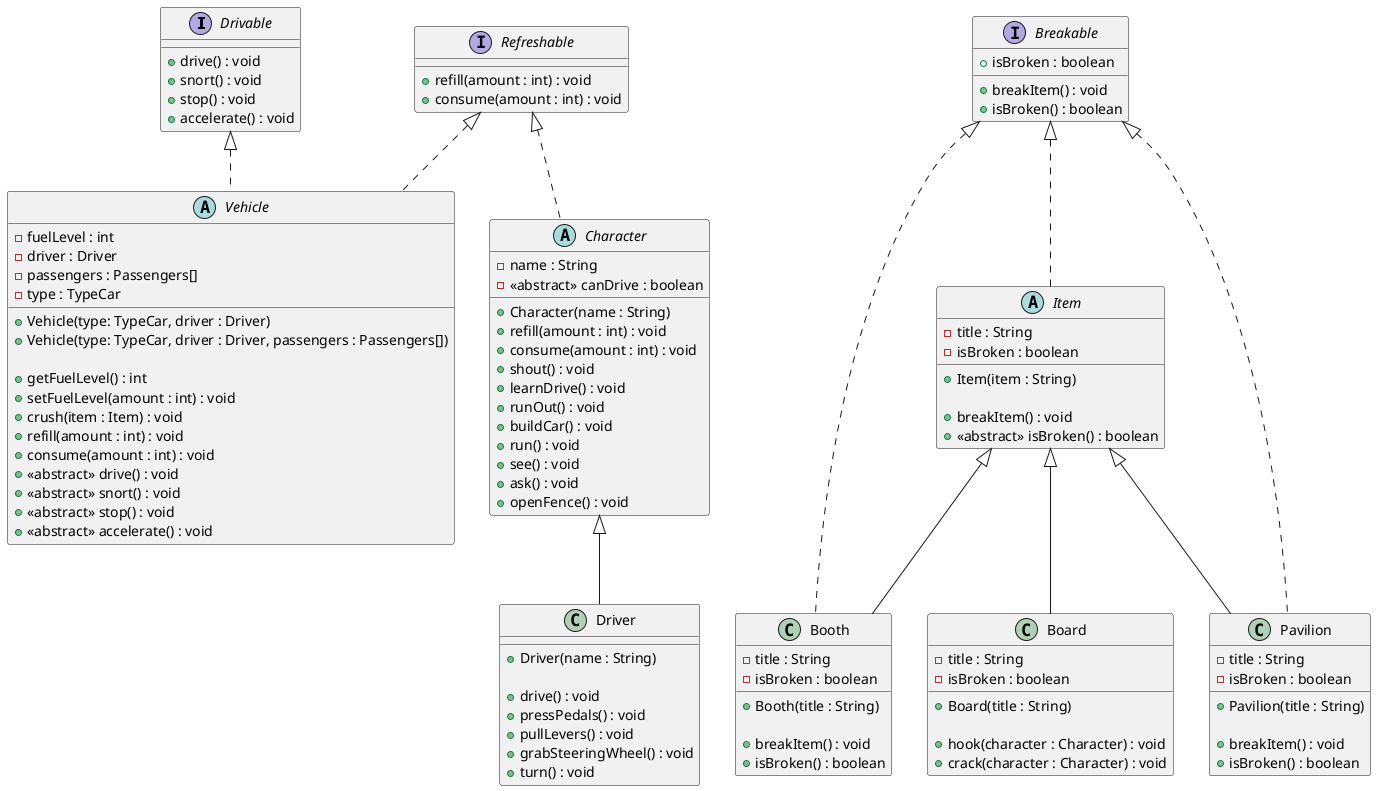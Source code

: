 @startuml

interface Drivable {
    + drive() : void
    + snort() : void
    + stop() : void
    + accelerate() : void
}

interface Refreshable {
    + refill(amount : int) : void
    + consume(amount : int) : void
}

interface Breakable {
    + isBroken : boolean

    + breakItem() : void
    + isBroken() : boolean
}

abstract class Item implements Breakable{
    - title : String
    - isBroken : boolean

    + Item(item : String)

    + breakItem() : void
    + <<abstract>> isBroken() : boolean
}

class Booth extends Item implements Breakable {
    - title : String
    - isBroken : boolean

    + Booth(title : String)

    + breakItem() : void
    + isBroken() : boolean
}

class Pavilion extends Item implements Breakable {
    - title : String
    - isBroken : boolean

    + Pavilion(title : String)

    + breakItem() : void
    + isBroken() : boolean
}

class Board extends Item {
    - title : String
    - isBroken : boolean

    + Board(title : String)

    + hook(character : Character) : void
    + crack(character : Character) : void
}

abstract class Vehicle implements Drivable, Refreshable{
    - fuelLevel : int
    - driver : Driver
    - passengers : Passengers[]
    - type : TypeCar

    + Vehicle(type: TypeCar, driver : Driver)
    + Vehicle(type: TypeCar, driver : Driver, passengers : Passengers[])

    + getFuelLevel() : int
    + setFuelLevel(amount : int) : void
    + crush(item : Item) : void
    + refill(amount : int) : void
    + consume(amount : int) : void
    + <<abstract>> drive() : void
    + <<abstract>> snort() : void
    + <<abstract>> stop() : void
    + <<abstract>> accelerate() : void
}

abstract class Character implements Refreshable{
    - name : String
    - <<abstract>> canDrive : boolean

    + Character(name : String)
    + refill(amount : int) : void
    + consume(amount : int) : void
    + shout() : void
    + learnDrive() : void
    + runOut() : void
    + buildCar() : void
    + run() : void
    + see() : void
    + ask() : void
    + openFence() : void
}

class Driver extends Character {
    + Driver(name : String)

    + drive() : void
    + pressPedals() : void
    + pullLevers() : void
    + grabSteeringWheel() : void
    + turn() : void
}



































'interface Drivable {
'    + drive() : void
'    + stop() : void
'    + accelerate() : void
'}
'
'interface Breakable {
'    + breakObject() : void
'    + isDestroyed() : boolean
'}
'
'interface Refreshable {
'    + refill() : void
'    + consume(int amount) : boolean
'}
'
'abstract class Character {
'    + name : String
'    + energy : int
'    + <<abstract>> performAction() :  void
'}
'
'class Driver extends Character implements Drivable {
'    + canDrive() : boolean
'    + drive() : void
'    + stop() : void
'    + accelerate() : void
'    + performAction() : void
'}
'
'abstract class Vehicle {
'    + isPullLevers : boolean
'    + isPressPedals : boolean
'
'    + <<abstract>> snort() : void
'    + <<abstract>> drive() : void
'    + crush(obj : String) : boolean
'}
'class Car extends Vehicle{
'    + driver : Driver
'
'}
@enduml

'Такие газированные автомобили были очень распространены среди коротышек.
'Но в автомобиле, который соорудили Винтик и Шпунтик, имелось одно очень важное усовершенствование: сбоку к баку была приделана гибкая резиновая трубка с краником, для того чтобы можно было попить газированной воды на ходу, не останавливая машины.
'Торопыжка научился управлять этим автомобилем, и, если кому-нибудь хотелось покататься, Торопыжка катал и никому не отказывал.
'Больше всех любил кататься на автомобиле Сиропчик, так как во время поездки он мог пить сколько угодно газированной воды с сиропом.
'Незнайка тоже любил кататься на автомобиле, и Торопыжка часто его катал.
'Но Незнайке захотелось самому научиться управлять автомобилем, и он стал просить Торопыжку: Однажды, когда Торопыжки не было дома, Незнайка забрался в автомобиль, который стоял во дворе, и стал дергать за рычаги и нажимать педали.
'Сначала у него ничего не получалось, потом вдруг машина зафыркала и поехала.
'Коротышки увидели это в окно и выбежали из дома.
'Трах-трах! Будка рассыпалась в щепки. Хорошо еще, что Булька успел выскочить, а то Незнайка и его раздавил бы.
'Незнайка испугался, хотел остановить машину и потянул какой-то рычаг.
'Но машина, вместо того чтобы остановиться, поехала еще быстрей.
'На дороге попалась беседка. Трах-та-ра-рах! Беседка рассыпалась на кусочки.
'Незнайку с ног до головы забросало щепками. Одной доской его зацепило по спине, другой треснуло по затылку.
'Незнайка ухватился за руль и давай поворачивать. Автомобиль носится по двору, а Незнайка кричит во все горло: Коротышки открыли ворота, Незнайка выехал со двора и помчался по улице.
'Услышав шум, со всех дворов выбегали коротышки.
'Знайка, Авоська, Винтик, доктор Пилюлькин и другие коротышки бежали за ним.
'Но где там! Они не могли его догнать.